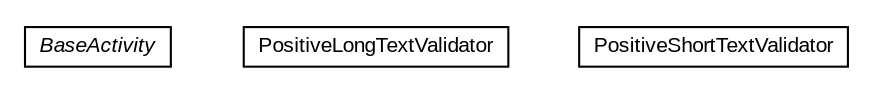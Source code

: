 #!/usr/local/bin/dot
#
# Class diagram 
# Generated by UMLGraph version R5_6-24-gf6e263 (http://www.umlgraph.org/)
#

digraph G {
	edge [fontname="arial",fontsize=10,labelfontname="arial",labelfontsize=10];
	node [fontname="arial",fontsize=10,shape=plaintext];
	nodesep=0.25;
	ranksep=0.5;
	// org.osmdroid.model.BaseActivity
	c4890 [label=<<table title="org.osmdroid.model.BaseActivity" border="0" cellborder="1" cellspacing="0" cellpadding="2" port="p" href="./BaseActivity.html">
		<tr><td><table border="0" cellspacing="0" cellpadding="1">
<tr><td align="center" balign="center"><font face="arial italic"> BaseActivity </font></td></tr>
		</table></td></tr>
		</table>>, URL="./BaseActivity.html", fontname="arial", fontcolor="black", fontsize=10.0];
	// org.osmdroid.model.PositiveLongTextValidator
	c4891 [label=<<table title="org.osmdroid.model.PositiveLongTextValidator" border="0" cellborder="1" cellspacing="0" cellpadding="2" port="p" href="./PositiveLongTextValidator.html">
		<tr><td><table border="0" cellspacing="0" cellpadding="1">
<tr><td align="center" balign="center"> PositiveLongTextValidator </td></tr>
		</table></td></tr>
		</table>>, URL="./PositiveLongTextValidator.html", fontname="arial", fontcolor="black", fontsize=10.0];
	// org.osmdroid.model.PositiveShortTextValidator
	c4892 [label=<<table title="org.osmdroid.model.PositiveShortTextValidator" border="0" cellborder="1" cellspacing="0" cellpadding="2" port="p" href="./PositiveShortTextValidator.html">
		<tr><td><table border="0" cellspacing="0" cellpadding="1">
<tr><td align="center" balign="center"> PositiveShortTextValidator </td></tr>
		</table></td></tr>
		</table>>, URL="./PositiveShortTextValidator.html", fontname="arial", fontcolor="black", fontsize=10.0];
}


